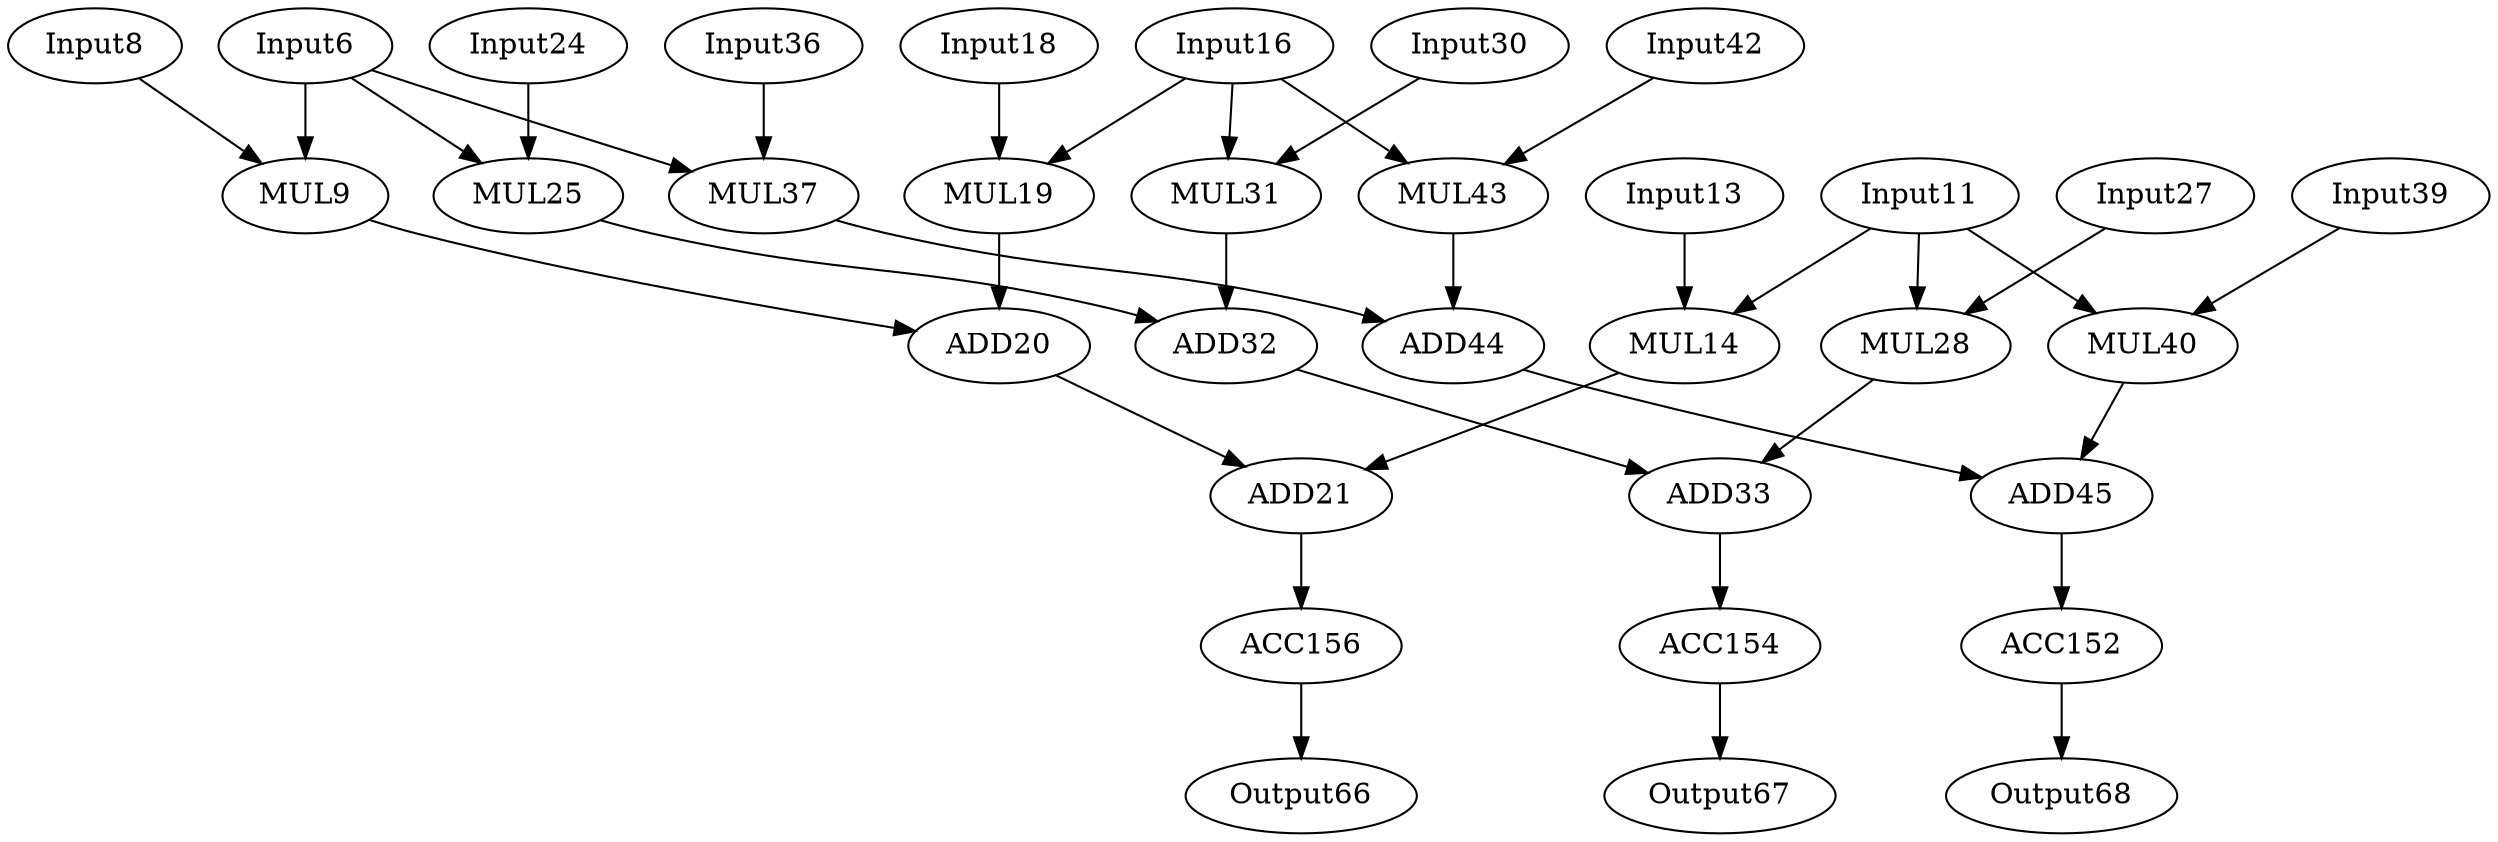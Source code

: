 Digraph G {
Input6[opcode=input, ref_name="A0", size=5202, offset="0, 0", pattern="2, 11, 82, 11, -1032, 11, -712, 11"];
Input8[opcode=input, ref_name="W00", size=242, offset="0, 0", pattern="2, 11, 2, 11, -240, 11, -240, 11"];
MUL9[opcode=mul];
Input11[opcode=input, ref_name="A1", size=5202, offset="0, 0", pattern="2, 11, 82, 11, -1032, 11, -712, 11"];
Input13[opcode=input, ref_name="W01", size=242, offset="0, 0", pattern="2, 11, 2, 11, -240, 11, -240, 11"];
MUL14[opcode=mul];
Input16[opcode=input, ref_name="A2", size=5202, offset="0, 0", pattern="2, 11, 82, 11, -1032, 11, -712, 11"];
Input18[opcode=input, ref_name="W02", size=242, offset="0, 0", pattern="2, 11, 2, 11, -240, 11, -240, 11"];
MUL19[opcode=mul];
ADD20[opcode=add];
ADD21[opcode=add];
Input24[opcode=input, ref_name="W10", size=242, offset="0, 0", pattern="2, 11, 2, 11, -240, 11, -240, 11"];
MUL25[opcode=mul];
Input27[opcode=input, ref_name="W11", size=242, offset="0, 0", pattern="2, 11, 2, 11, -240, 11, -240, 11"];
MUL28[opcode=mul];
Input30[opcode=input, ref_name="W12", size=242, offset="0, 0", pattern="2, 11, 2, 11, -240, 11, -240, 11"];
MUL31[opcode=mul];
ADD32[opcode=add];
ADD33[opcode=add];
Input36[opcode=input, ref_name="W20", size=242, offset="0, 0", pattern="2, 11, 2, 11, -240, 11, -240, 11"];
MUL37[opcode=mul];
Input39[opcode=input, ref_name="W21", size=242, offset="0, 0", pattern="2, 11, 2, 11, -240, 11, -240, 11"];
MUL40[opcode=mul];
Input42[opcode=input, ref_name="W22", size=242, offset="0, 0", pattern="2, 11, 2, 11, -240, 11, -240, 11"];
MUL43[opcode=mul];
ADD44[opcode=add];
ADD45[opcode=add];
Output66[opcode=output, ref_name="B0", size=242, offset="0, 0", pattern="0, 11, 0, 11, 2, 11, 2, 11"];
Output67[opcode=output, ref_name="B1", size=242, offset="0, 0", pattern="0, 11, 0, 11, 2, 11, 2, 11"];
Output68[opcode=output, ref_name="B2", size=242, offset="0, 0", pattern="0, 11, 0, 11, 2, 11, 2, 11"];
ACC152[opcode=acc, acc_params="0, 121, 1, 121", acc_first=1];
ACC154[opcode=acc, acc_params="0, 121, 1, 121", acc_first=1];
ACC156[opcode=acc, acc_params="0, 121, 1, 121", acc_first=1];
Input6->MUL37[operand=1];
Input6->MUL25[operand=1];
Input6->MUL9[operand=1];
Input8->MUL9[operand=0];
MUL9->ADD20[operand=0];
Input11->MUL40[operand=1];
Input11->MUL28[operand=1];
Input11->MUL14[operand=1];
Input13->MUL14[operand=0];
MUL14->ADD21[operand=1];
Input16->MUL43[operand=1];
Input16->MUL31[operand=1];
Input16->MUL19[operand=1];
Input18->MUL19[operand=0];
ADD20->ADD21[operand=0];
Input24->MUL25[operand=0];
MUL25->ADD32[operand=0];
Input27->MUL28[operand=0];
MUL28->ADD33[operand=1];
Input30->MUL31[operand=0];
ADD32->ADD33[operand=0];
Input36->MUL37[operand=0];
MUL37->ADD44[operand=0];
Input39->MUL40[operand=0];
MUL40->ADD45[operand=1];
Input42->MUL43[operand=0];
ADD44->ADD45[operand=0];
MUL43->ADD44[operand=1];
ADD45->ACC152[operand=0];
ACC152->Output68[operand=0];
MUL31->ADD32[operand=1];
ADD33->ACC154[operand=0];
ACC154->Output67[operand=0];
MUL19->ADD20[operand=1];
ADD21->ACC156[operand=0];
ACC156->Output66[operand=0];
}

